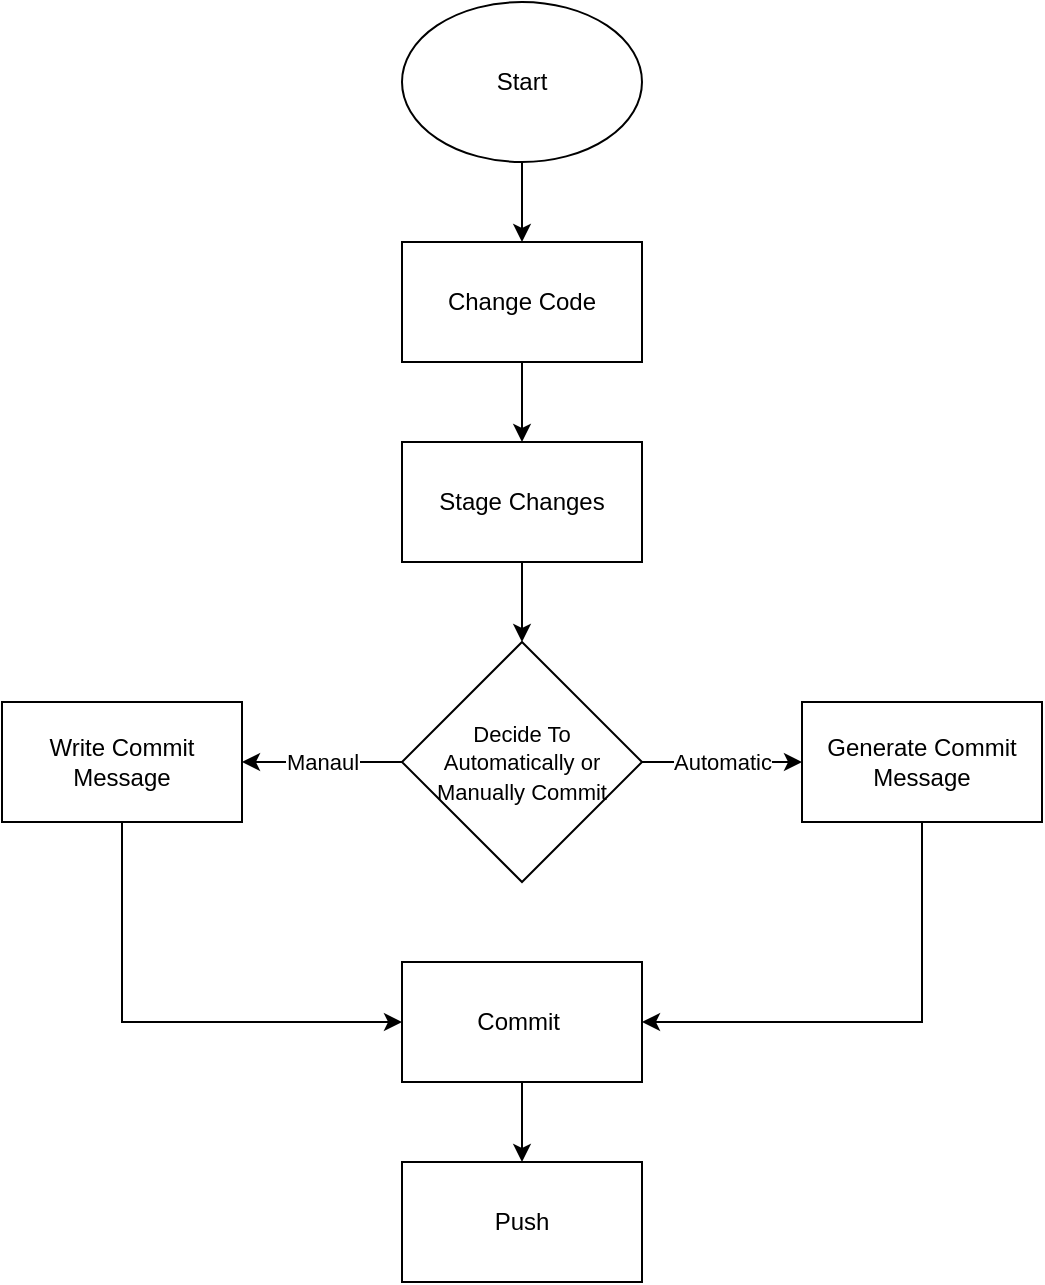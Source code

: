 <mxfile version="22.0.8" type="github">
  <diagram id="C5RBs43oDa-KdzZeNtuy" name="Page-1">
    <mxGraphModel dx="1059" dy="671" grid="1" gridSize="10" guides="1" tooltips="1" connect="1" arrows="1" fold="1" page="1" pageScale="1" pageWidth="827" pageHeight="1169" math="0" shadow="0">
      <root>
        <mxCell id="WIyWlLk6GJQsqaUBKTNV-0" />
        <mxCell id="WIyWlLk6GJQsqaUBKTNV-1" parent="WIyWlLk6GJQsqaUBKTNV-0" />
        <mxCell id="WBshEGsGaZux4GWkOtMY-7" style="edgeStyle=orthogonalEdgeStyle;rounded=0;orthogonalLoop=1;jettySize=auto;html=1;exitX=0.5;exitY=1;exitDx=0;exitDy=0;entryX=0.5;entryY=0;entryDx=0;entryDy=0;" edge="1" parent="WIyWlLk6GJQsqaUBKTNV-1" source="WBshEGsGaZux4GWkOtMY-0" target="WBshEGsGaZux4GWkOtMY-1">
          <mxGeometry relative="1" as="geometry" />
        </mxCell>
        <mxCell id="WBshEGsGaZux4GWkOtMY-0" value="Start" style="ellipse;whiteSpace=wrap;html=1;" vertex="1" parent="WIyWlLk6GJQsqaUBKTNV-1">
          <mxGeometry x="310" y="20" width="120" height="80" as="geometry" />
        </mxCell>
        <mxCell id="WBshEGsGaZux4GWkOtMY-6" style="edgeStyle=orthogonalEdgeStyle;rounded=0;orthogonalLoop=1;jettySize=auto;html=1;exitX=0.5;exitY=1;exitDx=0;exitDy=0;entryX=0.5;entryY=0;entryDx=0;entryDy=0;" edge="1" parent="WIyWlLk6GJQsqaUBKTNV-1" source="WBshEGsGaZux4GWkOtMY-1" target="WBshEGsGaZux4GWkOtMY-2">
          <mxGeometry relative="1" as="geometry" />
        </mxCell>
        <mxCell id="WBshEGsGaZux4GWkOtMY-1" value="Change Code" style="rounded=0;whiteSpace=wrap;html=1;" vertex="1" parent="WIyWlLk6GJQsqaUBKTNV-1">
          <mxGeometry x="310" y="140" width="120" height="60" as="geometry" />
        </mxCell>
        <mxCell id="WBshEGsGaZux4GWkOtMY-5" style="edgeStyle=orthogonalEdgeStyle;rounded=0;orthogonalLoop=1;jettySize=auto;html=1;exitX=0.5;exitY=1;exitDx=0;exitDy=0;entryX=0.5;entryY=0;entryDx=0;entryDy=0;" edge="1" parent="WIyWlLk6GJQsqaUBKTNV-1" source="WBshEGsGaZux4GWkOtMY-2" target="WBshEGsGaZux4GWkOtMY-4">
          <mxGeometry relative="1" as="geometry" />
        </mxCell>
        <mxCell id="WBshEGsGaZux4GWkOtMY-2" value="Stage Changes" style="rounded=0;whiteSpace=wrap;html=1;" vertex="1" parent="WIyWlLk6GJQsqaUBKTNV-1">
          <mxGeometry x="310" y="240" width="120" height="60" as="geometry" />
        </mxCell>
        <mxCell id="WBshEGsGaZux4GWkOtMY-9" value="Manaul" style="edgeStyle=orthogonalEdgeStyle;rounded=0;orthogonalLoop=1;jettySize=auto;html=1;exitX=0;exitY=0.5;exitDx=0;exitDy=0;entryX=1;entryY=0.5;entryDx=0;entryDy=0;" edge="1" parent="WIyWlLk6GJQsqaUBKTNV-1" source="WBshEGsGaZux4GWkOtMY-4" target="WBshEGsGaZux4GWkOtMY-8">
          <mxGeometry relative="1" as="geometry" />
        </mxCell>
        <mxCell id="WBshEGsGaZux4GWkOtMY-21" value="Automatic" style="edgeStyle=orthogonalEdgeStyle;rounded=0;orthogonalLoop=1;jettySize=auto;html=1;exitX=1;exitY=0.5;exitDx=0;exitDy=0;entryX=0;entryY=0.5;entryDx=0;entryDy=0;" edge="1" parent="WIyWlLk6GJQsqaUBKTNV-1" source="WBshEGsGaZux4GWkOtMY-4" target="WBshEGsGaZux4GWkOtMY-11">
          <mxGeometry relative="1" as="geometry" />
        </mxCell>
        <mxCell id="WBshEGsGaZux4GWkOtMY-4" value="&lt;font style=&quot;font-size: 11px;&quot;&gt;Decide To &lt;br&gt;Automatically or Manually Commit&lt;/font&gt;" style="rhombus;whiteSpace=wrap;html=1;" vertex="1" parent="WIyWlLk6GJQsqaUBKTNV-1">
          <mxGeometry x="310" y="340" width="120" height="120" as="geometry" />
        </mxCell>
        <mxCell id="WBshEGsGaZux4GWkOtMY-15" style="edgeStyle=orthogonalEdgeStyle;rounded=0;orthogonalLoop=1;jettySize=auto;html=1;exitX=0.5;exitY=1;exitDx=0;exitDy=0;entryX=0;entryY=0.5;entryDx=0;entryDy=0;" edge="1" parent="WIyWlLk6GJQsqaUBKTNV-1" source="WBshEGsGaZux4GWkOtMY-8" target="WBshEGsGaZux4GWkOtMY-13">
          <mxGeometry relative="1" as="geometry" />
        </mxCell>
        <mxCell id="WBshEGsGaZux4GWkOtMY-8" value="Write Commit Message" style="rounded=0;whiteSpace=wrap;html=1;" vertex="1" parent="WIyWlLk6GJQsqaUBKTNV-1">
          <mxGeometry x="110" y="370" width="120" height="60" as="geometry" />
        </mxCell>
        <mxCell id="WBshEGsGaZux4GWkOtMY-14" style="edgeStyle=orthogonalEdgeStyle;rounded=0;orthogonalLoop=1;jettySize=auto;html=1;exitX=0.5;exitY=1;exitDx=0;exitDy=0;entryX=1;entryY=0.5;entryDx=0;entryDy=0;" edge="1" parent="WIyWlLk6GJQsqaUBKTNV-1" source="WBshEGsGaZux4GWkOtMY-11" target="WBshEGsGaZux4GWkOtMY-13">
          <mxGeometry relative="1" as="geometry" />
        </mxCell>
        <mxCell id="WBshEGsGaZux4GWkOtMY-11" value="Generate Commit Message" style="whiteSpace=wrap;html=1;" vertex="1" parent="WIyWlLk6GJQsqaUBKTNV-1">
          <mxGeometry x="510" y="370" width="120" height="60" as="geometry" />
        </mxCell>
        <mxCell id="WBshEGsGaZux4GWkOtMY-19" style="edgeStyle=orthogonalEdgeStyle;rounded=0;orthogonalLoop=1;jettySize=auto;html=1;exitX=0.5;exitY=1;exitDx=0;exitDy=0;entryX=0.5;entryY=0;entryDx=0;entryDy=0;" edge="1" parent="WIyWlLk6GJQsqaUBKTNV-1" source="WBshEGsGaZux4GWkOtMY-13" target="WBshEGsGaZux4GWkOtMY-16">
          <mxGeometry relative="1" as="geometry" />
        </mxCell>
        <mxCell id="WBshEGsGaZux4GWkOtMY-13" value="Commit&amp;nbsp;" style="rounded=0;whiteSpace=wrap;html=1;" vertex="1" parent="WIyWlLk6GJQsqaUBKTNV-1">
          <mxGeometry x="310" y="500" width="120" height="60" as="geometry" />
        </mxCell>
        <mxCell id="WBshEGsGaZux4GWkOtMY-16" value="Push" style="rounded=0;whiteSpace=wrap;html=1;" vertex="1" parent="WIyWlLk6GJQsqaUBKTNV-1">
          <mxGeometry x="310" y="600" width="120" height="60" as="geometry" />
        </mxCell>
      </root>
    </mxGraphModel>
  </diagram>
</mxfile>
